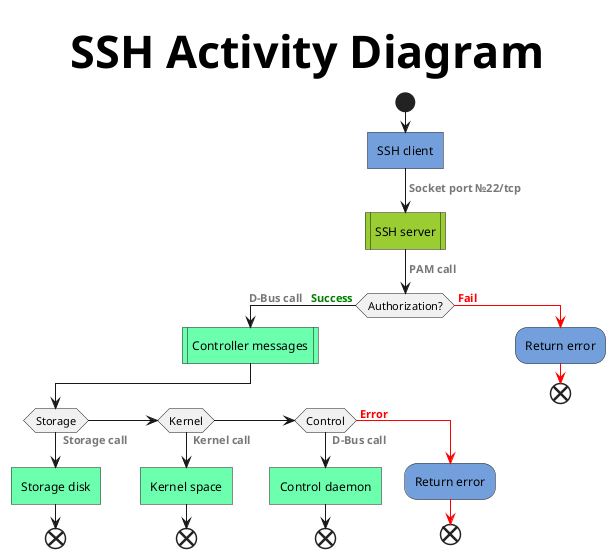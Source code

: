 @startuml

title <b><size:45>SSH Activity Diagram</size></b>

skinparam activityArrowFontColor #777777
skinparam FontColor Black

start

#73A0DC:SSH client]
-> <b>Socket port №22/tcp</b>;
#YellowGreen:SSH server|

-> <b>PAM call</b>;
if (Authorization?) then
	-> <b><color:#777777> D-Bus call </color> <color:green> Success </color></b>;
	#6CFFAE:Controller messages|

	if (Storage) then
		-> <b><color:#777777> Storage call </color></b>;
		#6CFFAE:Storage disk]
		end
	elseif (Kernel) then
		-> <b><color:#777777> Kernel call </color></b>;
		#6CFFAE:Kernel space]
		end
	elseif (Control) then 
		-> <b><color:#777777> D-Bus call </color></b>;
		#6CFFAE:Control daemon]
		end
	else
		-[#red]-> <b><color:red> Error </color></b>;
		#73A0DC:Return error;
		-[#red]->
		end
	endif
else
	-[#red]-> <b><color:red> Fail </color></b>;
	#73A0DC:Return error;
	-[#red]->
	end
endif

@enduml
